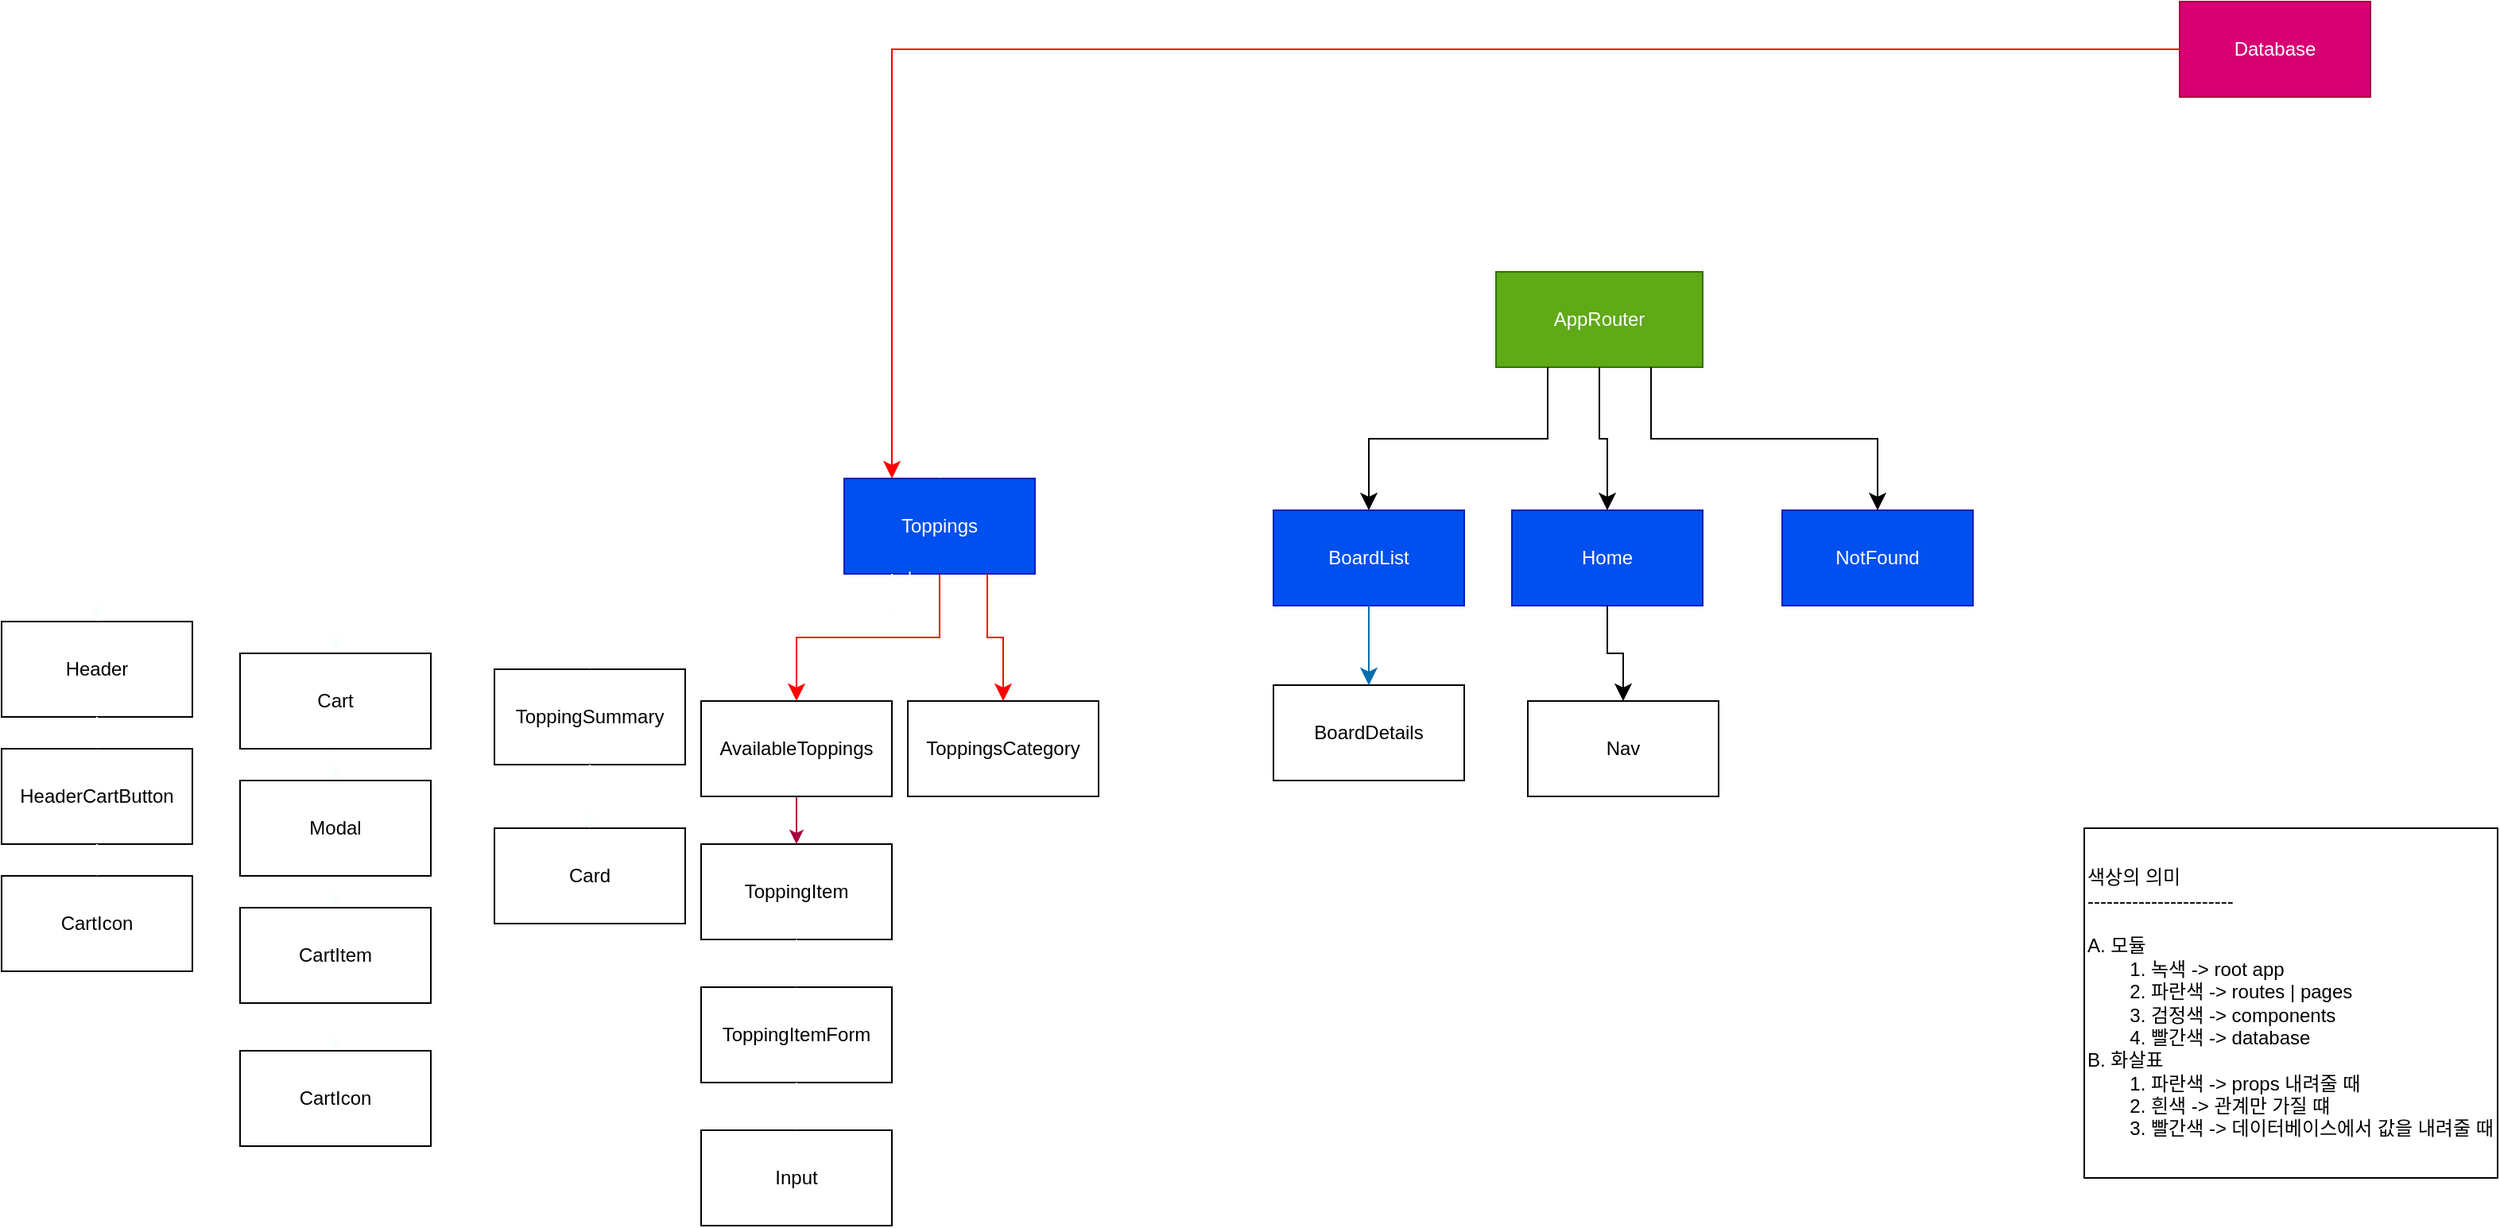 <mxfile>
    <diagram id="swIDNjHbmOTq2qbGJ2x8" name="페이지-1">
        <mxGraphModel dx="1955" dy="929" grid="1" gridSize="10" guides="1" tooltips="1" connect="1" arrows="1" fold="1" page="1" pageScale="1" pageWidth="827" pageHeight="1169" math="0" shadow="0">
            <root>
                <mxCell id="0"/>
                <mxCell id="1" parent="0"/>
                <mxCell id="2" value="AppRouter" style="rounded=0;whiteSpace=wrap;html=1;fillColor=#60a917;fontColor=#ffffff;strokeColor=#2D7600;" parent="1" vertex="1">
                    <mxGeometry x="670" y="530" width="130" height="60" as="geometry"/>
                </mxCell>
                <mxCell id="3" value="Home" style="rounded=0;whiteSpace=wrap;html=1;fillColor=#0050ef;fontColor=#ffffff;strokeColor=#001DBC;" parent="1" vertex="1">
                    <mxGeometry x="680" y="680" width="120" height="60" as="geometry"/>
                </mxCell>
                <mxCell id="4" value="NotFound" style="rounded=0;whiteSpace=wrap;html=1;fillColor=#0050ef;fontColor=#ffffff;strokeColor=#001DBC;" parent="1" vertex="1">
                    <mxGeometry x="850" y="680" width="120" height="60" as="geometry"/>
                </mxCell>
                <mxCell id="5" value="Nav" style="rounded=0;whiteSpace=wrap;html=1;" parent="1" vertex="1">
                    <mxGeometry x="690" y="800" width="120" height="60" as="geometry"/>
                </mxCell>
                <mxCell id="11" value="" style="edgeStyle=elbowEdgeStyle;elbow=vertical;endArrow=classic;html=1;curved=0;rounded=0;endSize=8;startSize=8;exitX=0.5;exitY=1;exitDx=0;exitDy=0;entryX=0.5;entryY=0;entryDx=0;entryDy=0;" parent="1" source="3" target="5" edge="1">
                    <mxGeometry width="50" height="50" relative="1" as="geometry">
                        <mxPoint x="740" y="710" as="sourcePoint"/>
                        <mxPoint x="790" y="660" as="targetPoint"/>
                    </mxGeometry>
                </mxCell>
                <mxCell id="12" value="" style="edgeStyle=elbowEdgeStyle;elbow=vertical;endArrow=classic;html=1;curved=0;rounded=0;endSize=8;startSize=8;exitX=0.5;exitY=1;exitDx=0;exitDy=0;entryX=0.5;entryY=0;entryDx=0;entryDy=0;" parent="1" source="2" target="3" edge="1">
                    <mxGeometry width="50" height="50" relative="1" as="geometry">
                        <mxPoint x="740" y="710" as="sourcePoint"/>
                        <mxPoint x="790" y="660" as="targetPoint"/>
                    </mxGeometry>
                </mxCell>
                <mxCell id="13" value="" style="edgeStyle=elbowEdgeStyle;elbow=vertical;endArrow=classic;html=1;curved=0;rounded=0;endSize=8;startSize=8;exitX=0.75;exitY=1;exitDx=0;exitDy=0;entryX=0.5;entryY=0;entryDx=0;entryDy=0;" parent="1" source="2" target="4" edge="1">
                    <mxGeometry width="50" height="50" relative="1" as="geometry">
                        <mxPoint x="740" y="710" as="sourcePoint"/>
                        <mxPoint x="790" y="660" as="targetPoint"/>
                    </mxGeometry>
                </mxCell>
                <mxCell id="15" value="BoardDetails" style="rounded=0;whiteSpace=wrap;html=1;" parent="1" vertex="1">
                    <mxGeometry x="530" y="790" width="120" height="60" as="geometry"/>
                </mxCell>
                <mxCell id="16" value="BoardList" style="rounded=0;whiteSpace=wrap;html=1;fillColor=#0050ef;fontColor=#ffffff;strokeColor=#001DBC;" parent="1" vertex="1">
                    <mxGeometry x="530" y="680" width="120" height="60" as="geometry"/>
                </mxCell>
                <mxCell id="17" value="" style="edgeStyle=elbowEdgeStyle;elbow=vertical;endArrow=classic;html=1;curved=0;rounded=0;endSize=8;startSize=8;exitX=0.25;exitY=1;exitDx=0;exitDy=0;" parent="1" source="2" target="16" edge="1">
                    <mxGeometry width="50" height="50" relative="1" as="geometry">
                        <mxPoint x="740" y="710" as="sourcePoint"/>
                        <mxPoint x="790" y="660" as="targetPoint"/>
                    </mxGeometry>
                </mxCell>
                <mxCell id="18" value="" style="edgeStyle=elbowEdgeStyle;elbow=vertical;endArrow=classic;html=1;curved=0;rounded=0;endSize=8;startSize=8;exitX=0.5;exitY=1;exitDx=0;exitDy=0;entryX=0.5;entryY=0;entryDx=0;entryDy=0;fillColor=#1ba1e2;strokeColor=#006EAF;" parent="1" source="16" target="15" edge="1">
                    <mxGeometry width="50" height="50" relative="1" as="geometry">
                        <mxPoint x="740" y="710" as="sourcePoint"/>
                        <mxPoint x="790" y="660" as="targetPoint"/>
                    </mxGeometry>
                </mxCell>
                <mxCell id="20" value="색상의 의미&lt;br&gt;-----------------------&lt;br&gt;&lt;br&gt;A. 모듈&lt;br&gt;&lt;span style=&quot;white-space: pre;&quot;&gt;&#9;&lt;/span&gt;1. 녹색 -&amp;gt; root app&lt;br&gt;&lt;span style=&quot;white-space: pre;&quot;&gt;&#9;&lt;/span&gt;2. 파란색 -&amp;gt; routes | pages&lt;br&gt;&lt;span style=&quot;white-space: pre;&quot;&gt;&#9;&lt;/span&gt;3. 검정색 -&amp;gt; components&lt;br&gt;&lt;span style=&quot;white-space: pre;&quot;&gt;&#9;&lt;/span&gt;4. 빨간색 -&amp;gt; database&lt;br&gt;B. 화살표&lt;br&gt;&lt;span style=&quot;white-space: pre;&quot;&gt;&#9;&lt;/span&gt;1. 파란색 -&amp;gt; props 내려줄 때&lt;br&gt;&lt;span style=&quot;white-space: pre;&quot;&gt;&#9;&lt;/span&gt;2. 흰색 -&amp;gt; 관계만 가질 떄&lt;br&gt;&lt;span style=&quot;white-space: pre;&quot;&gt;&#9;&lt;/span&gt;3. 빨간색 -&amp;gt; 데이터베이스에서 값을 내려줄 때" style="rounded=0;whiteSpace=wrap;html=1;align=left;" parent="1" vertex="1">
                    <mxGeometry x="1040" y="880" width="260" height="220" as="geometry"/>
                </mxCell>
                <mxCell id="21" value="Toppings" style="rounded=0;whiteSpace=wrap;html=1;fillColor=#0050ef;fontColor=#ffffff;strokeColor=#001DBC;" parent="1" vertex="1">
                    <mxGeometry x="260" y="660" width="120" height="60" as="geometry"/>
                </mxCell>
                <mxCell id="25" value="ToppingSummary" style="rounded=0;whiteSpace=wrap;html=1;" parent="1" vertex="1">
                    <mxGeometry x="40" y="780" width="120" height="60" as="geometry"/>
                </mxCell>
                <mxCell id="26" value="Card" style="rounded=0;whiteSpace=wrap;html=1;" parent="1" vertex="1">
                    <mxGeometry x="40" y="880" width="120" height="60" as="geometry"/>
                </mxCell>
                <mxCell id="27" value="" style="endArrow=classic;html=1;exitX=0.5;exitY=1;exitDx=0;exitDy=0;entryX=0.5;entryY=0;entryDx=0;entryDy=0;fillColor=#0050ef;strokeColor=#FAFFFE;" parent="1" source="25" target="26" edge="1">
                    <mxGeometry width="50" height="50" relative="1" as="geometry">
                        <mxPoint x="440" y="720" as="sourcePoint"/>
                        <mxPoint x="490" y="670" as="targetPoint"/>
                    </mxGeometry>
                </mxCell>
                <mxCell id="28" value="AvailableToppings" style="rounded=0;whiteSpace=wrap;html=1;" parent="1" vertex="1">
                    <mxGeometry x="170" y="800" width="120" height="60" as="geometry"/>
                </mxCell>
                <mxCell id="30" value="ToppingItem" style="rounded=0;whiteSpace=wrap;html=1;" parent="1" vertex="1">
                    <mxGeometry x="170" y="890" width="120" height="60" as="geometry"/>
                </mxCell>
                <mxCell id="32" value="ToppingItemForm" style="rounded=0;whiteSpace=wrap;html=1;" parent="1" vertex="1">
                    <mxGeometry x="170" y="980" width="120" height="60" as="geometry"/>
                </mxCell>
                <mxCell id="33" value="" style="endArrow=classic;html=1;exitX=0.5;exitY=1;exitDx=0;exitDy=0;entryX=0.5;entryY=0;entryDx=0;entryDy=0;strokeColor=#FFFFFF;" parent="1" source="30" target="32" edge="1">
                    <mxGeometry width="50" height="50" relative="1" as="geometry">
                        <mxPoint x="440" y="940" as="sourcePoint"/>
                        <mxPoint x="490" y="890" as="targetPoint"/>
                    </mxGeometry>
                </mxCell>
                <mxCell id="36" value="" style="endArrow=classic;html=1;exitX=0.5;exitY=1;exitDx=0;exitDy=0;entryX=0.5;entryY=0;entryDx=0;entryDy=0;strokeColor=#A50040;fillColor=#d80073;" parent="1" source="28" target="30" edge="1">
                    <mxGeometry width="50" height="50" relative="1" as="geometry">
                        <mxPoint x="230" y="920" as="sourcePoint"/>
                        <mxPoint x="490" y="890" as="targetPoint"/>
                    </mxGeometry>
                </mxCell>
                <mxCell id="37" value="" style="edgeStyle=elbowEdgeStyle;elbow=vertical;endArrow=classic;html=1;curved=0;rounded=0;endSize=8;startSize=8;strokeColor=#FF0000;exitX=0.5;exitY=1;exitDx=0;exitDy=0;entryX=0.5;entryY=0;entryDx=0;entryDy=0;" parent="1" source="21" target="28" edge="1">
                    <mxGeometry width="50" height="50" relative="1" as="geometry">
                        <mxPoint x="370" y="940" as="sourcePoint"/>
                        <mxPoint x="420" y="890" as="targetPoint"/>
                    </mxGeometry>
                </mxCell>
                <mxCell id="38" value="" style="edgeStyle=elbowEdgeStyle;elbow=vertical;endArrow=classic;html=1;curved=0;rounded=0;endSize=8;startSize=8;strokeColor=#FFFFFF;exitX=0.344;exitY=0.978;exitDx=0;exitDy=0;exitPerimeter=0;entryX=0.5;entryY=0;entryDx=0;entryDy=0;" parent="1" source="21" target="25" edge="1">
                    <mxGeometry width="50" height="50" relative="1" as="geometry">
                        <mxPoint x="370" y="940" as="sourcePoint"/>
                        <mxPoint x="420" y="890" as="targetPoint"/>
                    </mxGeometry>
                </mxCell>
                <mxCell id="39" value="Input" style="rounded=0;whiteSpace=wrap;html=1;" parent="1" vertex="1">
                    <mxGeometry x="170" y="1070" width="120" height="60" as="geometry"/>
                </mxCell>
                <mxCell id="41" value="Header" style="rounded=0;whiteSpace=wrap;html=1;" parent="1" vertex="1">
                    <mxGeometry x="-270" y="750" width="120" height="60" as="geometry"/>
                </mxCell>
                <mxCell id="42" value="HeaderCartButton" style="rounded=0;whiteSpace=wrap;html=1;" parent="1" vertex="1">
                    <mxGeometry x="-270" y="830" width="120" height="60" as="geometry"/>
                </mxCell>
                <mxCell id="43" value="" style="endArrow=classic;html=1;strokeColor=#FFFFFF;exitX=0.5;exitY=1;exitDx=0;exitDy=0;entryX=0.5;entryY=0;entryDx=0;entryDy=0;" parent="1" source="41" target="42" edge="1">
                    <mxGeometry width="50" height="50" relative="1" as="geometry">
                        <mxPoint x="440" y="840" as="sourcePoint"/>
                        <mxPoint x="490" y="790" as="targetPoint"/>
                    </mxGeometry>
                </mxCell>
                <mxCell id="44" value="" style="edgeStyle=elbowEdgeStyle;elbow=vertical;endArrow=classic;html=1;curved=0;rounded=0;endSize=8;startSize=8;strokeColor=#FFFFFF;entryX=0.5;entryY=0;entryDx=0;entryDy=0;exitX=0.074;exitY=1.033;exitDx=0;exitDy=0;exitPerimeter=0;" parent="1" source="2" target="21" edge="1">
                    <mxGeometry width="50" height="50" relative="1" as="geometry">
                        <mxPoint x="500" y="840" as="sourcePoint"/>
                        <mxPoint x="550" y="790" as="targetPoint"/>
                    </mxGeometry>
                </mxCell>
                <mxCell id="51" value="CartIcon" style="whiteSpace=wrap;html=1;" parent="1" vertex="1">
                    <mxGeometry x="-270" y="910" width="120" height="60" as="geometry"/>
                </mxCell>
                <mxCell id="52" value="" style="endArrow=classic;html=1;strokeColor=#FFFFFF;exitX=0.5;exitY=1;exitDx=0;exitDy=0;entryX=0.5;entryY=0;entryDx=0;entryDy=0;" parent="1" source="42" target="51" edge="1">
                    <mxGeometry width="50" height="50" relative="1" as="geometry">
                        <mxPoint x="640" y="950" as="sourcePoint"/>
                        <mxPoint x="690" y="900" as="targetPoint"/>
                    </mxGeometry>
                </mxCell>
                <mxCell id="53" value="Database" style="whiteSpace=wrap;html=1;fillColor=#d80073;fontColor=#ffffff;strokeColor=#A50040;" vertex="1" parent="1">
                    <mxGeometry x="1100" y="360" width="120" height="60" as="geometry"/>
                </mxCell>
                <mxCell id="55" value="" style="edgeStyle=segmentEdgeStyle;endArrow=classic;html=1;curved=0;rounded=0;endSize=8;startSize=8;exitX=0;exitY=0.5;exitDx=0;exitDy=0;entryX=0.25;entryY=0;entryDx=0;entryDy=0;strokeColor=#FF0000;" edge="1" parent="1" source="53" target="21">
                    <mxGeometry width="50" height="50" relative="1" as="geometry">
                        <mxPoint x="850" y="850" as="sourcePoint"/>
                        <mxPoint x="900" y="800" as="targetPoint"/>
                    </mxGeometry>
                </mxCell>
                <mxCell id="56" value="" style="endArrow=classic;html=1;strokeColor=#FFFFFF;exitX=0.5;exitY=1;exitDx=0;exitDy=0;entryX=0.5;entryY=0;entryDx=0;entryDy=0;" edge="1" parent="1" source="32" target="39">
                    <mxGeometry width="50" height="50" relative="1" as="geometry">
                        <mxPoint x="470" y="830" as="sourcePoint"/>
                        <mxPoint x="520" y="780" as="targetPoint"/>
                    </mxGeometry>
                </mxCell>
                <mxCell id="58" value="ToppingsCategory" style="rounded=0;whiteSpace=wrap;html=1;" vertex="1" parent="1">
                    <mxGeometry x="300" y="800" width="120" height="60" as="geometry"/>
                </mxCell>
                <mxCell id="59" value="" style="edgeStyle=elbowEdgeStyle;elbow=vertical;endArrow=classic;html=1;curved=0;rounded=0;endSize=8;startSize=8;strokeColor=#FF0000;exitX=0.75;exitY=1;exitDx=0;exitDy=0;entryX=0.5;entryY=0;entryDx=0;entryDy=0;" edge="1" parent="1" source="21" target="58">
                    <mxGeometry width="50" height="50" relative="1" as="geometry">
                        <mxPoint x="470" y="830" as="sourcePoint"/>
                        <mxPoint x="520" y="780" as="targetPoint"/>
                    </mxGeometry>
                </mxCell>
                <mxCell id="62" value="" style="edgeStyle=elbowEdgeStyle;elbow=vertical;endArrow=classic;html=1;curved=0;rounded=0;endSize=8;startSize=8;strokeColor=#FAFFFE;exitX=0.25;exitY=1;exitDx=0;exitDy=0;entryX=0.5;entryY=0;entryDx=0;entryDy=0;" edge="1" parent="1" source="21" target="63">
                    <mxGeometry width="50" height="50" relative="1" as="geometry">
                        <mxPoint x="280" y="880" as="sourcePoint"/>
                        <mxPoint x="-60" y="760.0" as="targetPoint"/>
                    </mxGeometry>
                </mxCell>
                <mxCell id="65" style="edgeStyle=none;html=1;exitX=0.5;exitY=1;exitDx=0;exitDy=0;entryX=0.5;entryY=0;entryDx=0;entryDy=0;strokeColor=#FAFFFE;" edge="1" parent="1" source="63" target="64">
                    <mxGeometry relative="1" as="geometry"/>
                </mxCell>
                <mxCell id="63" value="Cart" style="rounded=0;whiteSpace=wrap;html=1;" vertex="1" parent="1">
                    <mxGeometry x="-120" y="770" width="120" height="60" as="geometry"/>
                </mxCell>
                <mxCell id="67" style="edgeStyle=none;html=1;exitX=0.5;exitY=1;exitDx=0;exitDy=0;entryX=0.5;entryY=0;entryDx=0;entryDy=0;strokeColor=#FAFFFE;" edge="1" parent="1" source="64" target="66">
                    <mxGeometry relative="1" as="geometry"/>
                </mxCell>
                <mxCell id="64" value="Modal" style="whiteSpace=wrap;html=1;" vertex="1" parent="1">
                    <mxGeometry x="-120" y="850" width="120" height="60" as="geometry"/>
                </mxCell>
                <mxCell id="69" style="edgeStyle=none;html=1;exitX=0.5;exitY=1;exitDx=0;exitDy=0;entryX=0.5;entryY=0;entryDx=0;entryDy=0;strokeColor=#FAFFFE;" edge="1" parent="1" source="66" target="68">
                    <mxGeometry relative="1" as="geometry"/>
                </mxCell>
                <mxCell id="66" value="CartItem" style="whiteSpace=wrap;html=1;" vertex="1" parent="1">
                    <mxGeometry x="-120" y="930" width="120" height="60" as="geometry"/>
                </mxCell>
                <mxCell id="68" value="CartIcon" style="whiteSpace=wrap;html=1;" vertex="1" parent="1">
                    <mxGeometry x="-120" y="1020" width="120" height="60" as="geometry"/>
                </mxCell>
                <mxCell id="70" value="" style="edgeStyle=elbowEdgeStyle;elbow=vertical;endArrow=classic;html=1;curved=0;rounded=0;endSize=8;startSize=8;strokeColor=#FAFFFE;exitX=0.124;exitY=1.019;exitDx=0;exitDy=0;exitPerimeter=0;entryX=0.5;entryY=0;entryDx=0;entryDy=0;" edge="1" parent="1" source="21" target="41">
                    <mxGeometry width="50" height="50" relative="1" as="geometry">
                        <mxPoint x="260" y="930" as="sourcePoint"/>
                        <mxPoint x="310" y="880" as="targetPoint"/>
                    </mxGeometry>
                </mxCell>
            </root>
        </mxGraphModel>
    </diagram>
</mxfile>